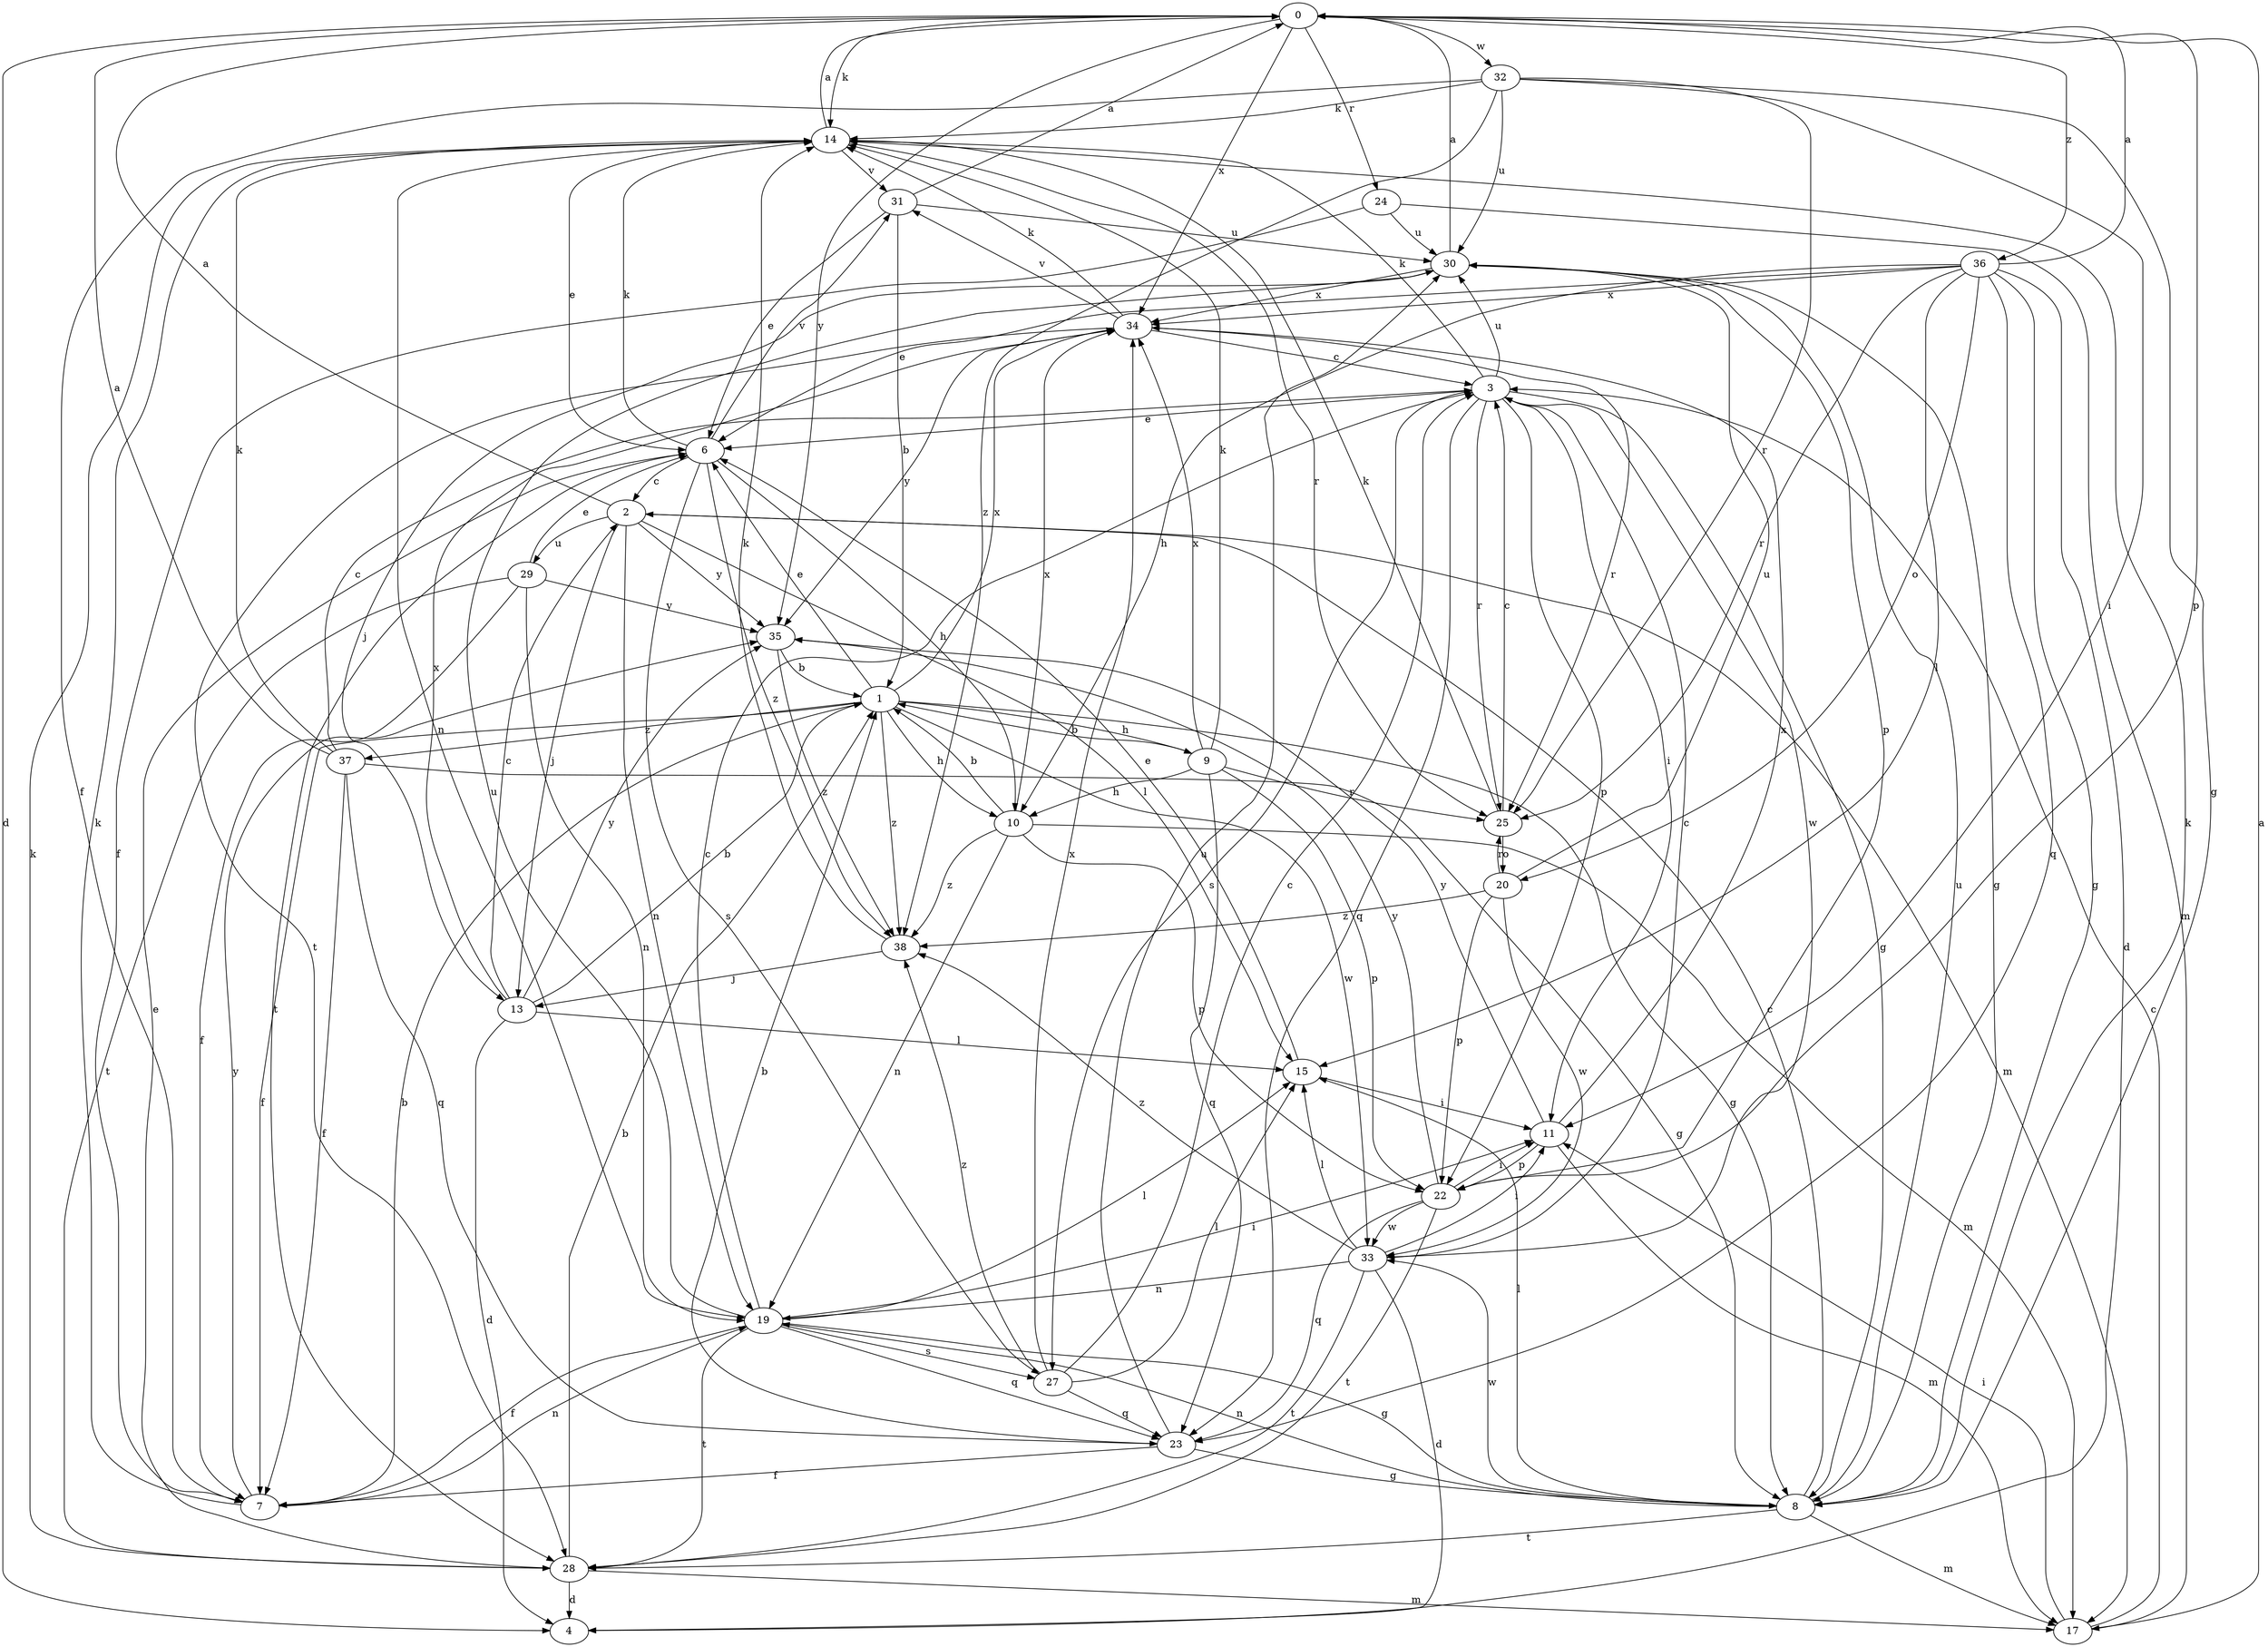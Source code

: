 strict digraph  {
0;
1;
2;
3;
4;
6;
7;
8;
9;
10;
11;
13;
14;
15;
17;
19;
20;
22;
23;
24;
25;
27;
28;
29;
30;
31;
32;
33;
34;
35;
36;
37;
38;
0 -> 4  [label=d];
0 -> 14  [label=k];
0 -> 22  [label=p];
0 -> 24  [label=r];
0 -> 32  [label=w];
0 -> 34  [label=x];
0 -> 35  [label=y];
0 -> 36  [label=z];
1 -> 6  [label=e];
1 -> 7  [label=f];
1 -> 8  [label=g];
1 -> 9  [label=h];
1 -> 10  [label=h];
1 -> 33  [label=w];
1 -> 34  [label=x];
1 -> 37  [label=z];
1 -> 38  [label=z];
2 -> 0  [label=a];
2 -> 13  [label=j];
2 -> 15  [label=l];
2 -> 17  [label=m];
2 -> 19  [label=n];
2 -> 29  [label=u];
2 -> 35  [label=y];
3 -> 6  [label=e];
3 -> 8  [label=g];
3 -> 11  [label=i];
3 -> 14  [label=k];
3 -> 22  [label=p];
3 -> 23  [label=q];
3 -> 25  [label=r];
3 -> 27  [label=s];
3 -> 30  [label=u];
3 -> 33  [label=w];
6 -> 2  [label=c];
6 -> 10  [label=h];
6 -> 14  [label=k];
6 -> 27  [label=s];
6 -> 28  [label=t];
6 -> 31  [label=v];
6 -> 38  [label=z];
7 -> 1  [label=b];
7 -> 14  [label=k];
7 -> 19  [label=n];
7 -> 35  [label=y];
8 -> 2  [label=c];
8 -> 14  [label=k];
8 -> 15  [label=l];
8 -> 17  [label=m];
8 -> 19  [label=n];
8 -> 28  [label=t];
8 -> 30  [label=u];
8 -> 33  [label=w];
9 -> 1  [label=b];
9 -> 10  [label=h];
9 -> 14  [label=k];
9 -> 22  [label=p];
9 -> 23  [label=q];
9 -> 25  [label=r];
9 -> 34  [label=x];
10 -> 1  [label=b];
10 -> 17  [label=m];
10 -> 19  [label=n];
10 -> 22  [label=p];
10 -> 34  [label=x];
10 -> 38  [label=z];
11 -> 17  [label=m];
11 -> 22  [label=p];
11 -> 34  [label=x];
11 -> 35  [label=y];
13 -> 1  [label=b];
13 -> 2  [label=c];
13 -> 4  [label=d];
13 -> 15  [label=l];
13 -> 34  [label=x];
13 -> 35  [label=y];
14 -> 0  [label=a];
14 -> 6  [label=e];
14 -> 19  [label=n];
14 -> 25  [label=r];
14 -> 31  [label=v];
15 -> 6  [label=e];
15 -> 11  [label=i];
17 -> 0  [label=a];
17 -> 3  [label=c];
17 -> 11  [label=i];
19 -> 3  [label=c];
19 -> 7  [label=f];
19 -> 8  [label=g];
19 -> 11  [label=i];
19 -> 15  [label=l];
19 -> 23  [label=q];
19 -> 27  [label=s];
19 -> 28  [label=t];
19 -> 30  [label=u];
20 -> 22  [label=p];
20 -> 25  [label=r];
20 -> 30  [label=u];
20 -> 33  [label=w];
20 -> 38  [label=z];
22 -> 11  [label=i];
22 -> 23  [label=q];
22 -> 28  [label=t];
22 -> 33  [label=w];
22 -> 35  [label=y];
23 -> 1  [label=b];
23 -> 7  [label=f];
23 -> 8  [label=g];
23 -> 30  [label=u];
24 -> 7  [label=f];
24 -> 17  [label=m];
24 -> 30  [label=u];
25 -> 3  [label=c];
25 -> 14  [label=k];
25 -> 20  [label=o];
27 -> 3  [label=c];
27 -> 15  [label=l];
27 -> 23  [label=q];
27 -> 34  [label=x];
27 -> 38  [label=z];
28 -> 1  [label=b];
28 -> 4  [label=d];
28 -> 6  [label=e];
28 -> 14  [label=k];
28 -> 17  [label=m];
29 -> 6  [label=e];
29 -> 7  [label=f];
29 -> 19  [label=n];
29 -> 28  [label=t];
29 -> 35  [label=y];
30 -> 0  [label=a];
30 -> 8  [label=g];
30 -> 13  [label=j];
30 -> 22  [label=p];
30 -> 34  [label=x];
31 -> 0  [label=a];
31 -> 1  [label=b];
31 -> 6  [label=e];
31 -> 30  [label=u];
32 -> 7  [label=f];
32 -> 8  [label=g];
32 -> 11  [label=i];
32 -> 14  [label=k];
32 -> 25  [label=r];
32 -> 30  [label=u];
32 -> 38  [label=z];
33 -> 3  [label=c];
33 -> 4  [label=d];
33 -> 11  [label=i];
33 -> 15  [label=l];
33 -> 19  [label=n];
33 -> 28  [label=t];
33 -> 38  [label=z];
34 -> 3  [label=c];
34 -> 14  [label=k];
34 -> 25  [label=r];
34 -> 28  [label=t];
34 -> 31  [label=v];
34 -> 35  [label=y];
35 -> 1  [label=b];
35 -> 38  [label=z];
36 -> 0  [label=a];
36 -> 4  [label=d];
36 -> 6  [label=e];
36 -> 8  [label=g];
36 -> 10  [label=h];
36 -> 15  [label=l];
36 -> 20  [label=o];
36 -> 23  [label=q];
36 -> 25  [label=r];
36 -> 34  [label=x];
37 -> 0  [label=a];
37 -> 3  [label=c];
37 -> 7  [label=f];
37 -> 8  [label=g];
37 -> 14  [label=k];
37 -> 23  [label=q];
38 -> 13  [label=j];
38 -> 14  [label=k];
}
